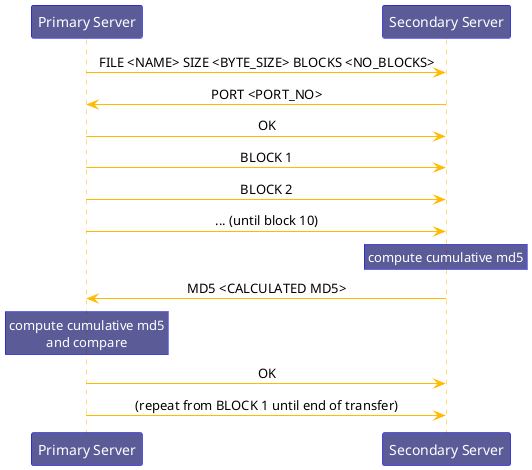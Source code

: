@startuml
skinparam sequenceMessageAlign CENTER
skinparam NoteTextAlignment CENTER
skinparam DefaultTextAlignment CENTER
skinparam ArrowColor #ffbb00
skinparam sequenceMessageAlign CENTER
skinparam NoteTextAlignment CENTER
skinparam NoteBackgroundColor #060662a8
skinparam NoteBorderColor #0000ff
skinparam NoteFontColor white
skinparam ParticipantFontColor white
skinparam ParticipantBackgroundColor #060662a8
skinparam ParticipantBorderColor #0000ff
skinparam PathHoverColor #ffbb00
skinparam SequenceLifeLineBorderColor #ffbb00
participant "Primary Server" as ps
participant "Secondary Server" as ss
ps ->ss: FILE <NAME> SIZE <BYTE_SIZE> BLOCKS <NO_BLOCKS> 
ss -> ps : PORT <PORT_NO>
ps->ss: OK
ps->ss: BLOCK 1
ps->ss: BLOCK 2
ps->ss: ... (until block 10)
rnote over ss
compute cumulative md5
end note
ss -> ps: MD5 <CALCULATED MD5>
rnote over ps
compute cumulative md5
and compare
end note
ps->ss: OK
ps->ss: (repeat from BLOCK 1 until end of transfer)

@enduml